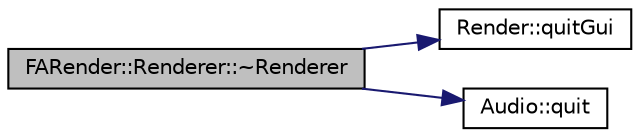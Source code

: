 digraph G
{
  edge [fontname="Helvetica",fontsize="10",labelfontname="Helvetica",labelfontsize="10"];
  node [fontname="Helvetica",fontsize="10",shape=record];
  rankdir="LR";
  Node1 [label="FARender::Renderer::~Renderer",height=0.2,width=0.4,color="black", fillcolor="grey75", style="filled" fontcolor="black"];
  Node1 -> Node2 [color="midnightblue",fontsize="10",style="solid",fontname="Helvetica"];
  Node2 [label="Render::quitGui",height=0.2,width=0.4,color="black", fillcolor="white", style="filled",URL="$namespace_render.html#ad9d50c20961996439097b561b6d0f183"];
  Node1 -> Node3 [color="midnightblue",fontsize="10",style="solid",fontname="Helvetica"];
  Node3 [label="Audio::quit",height=0.2,width=0.4,color="black", fillcolor="white", style="filled",URL="$namespace_audio.html#a7234a67a576788cf386dd445ed4ba8f4"];
}
